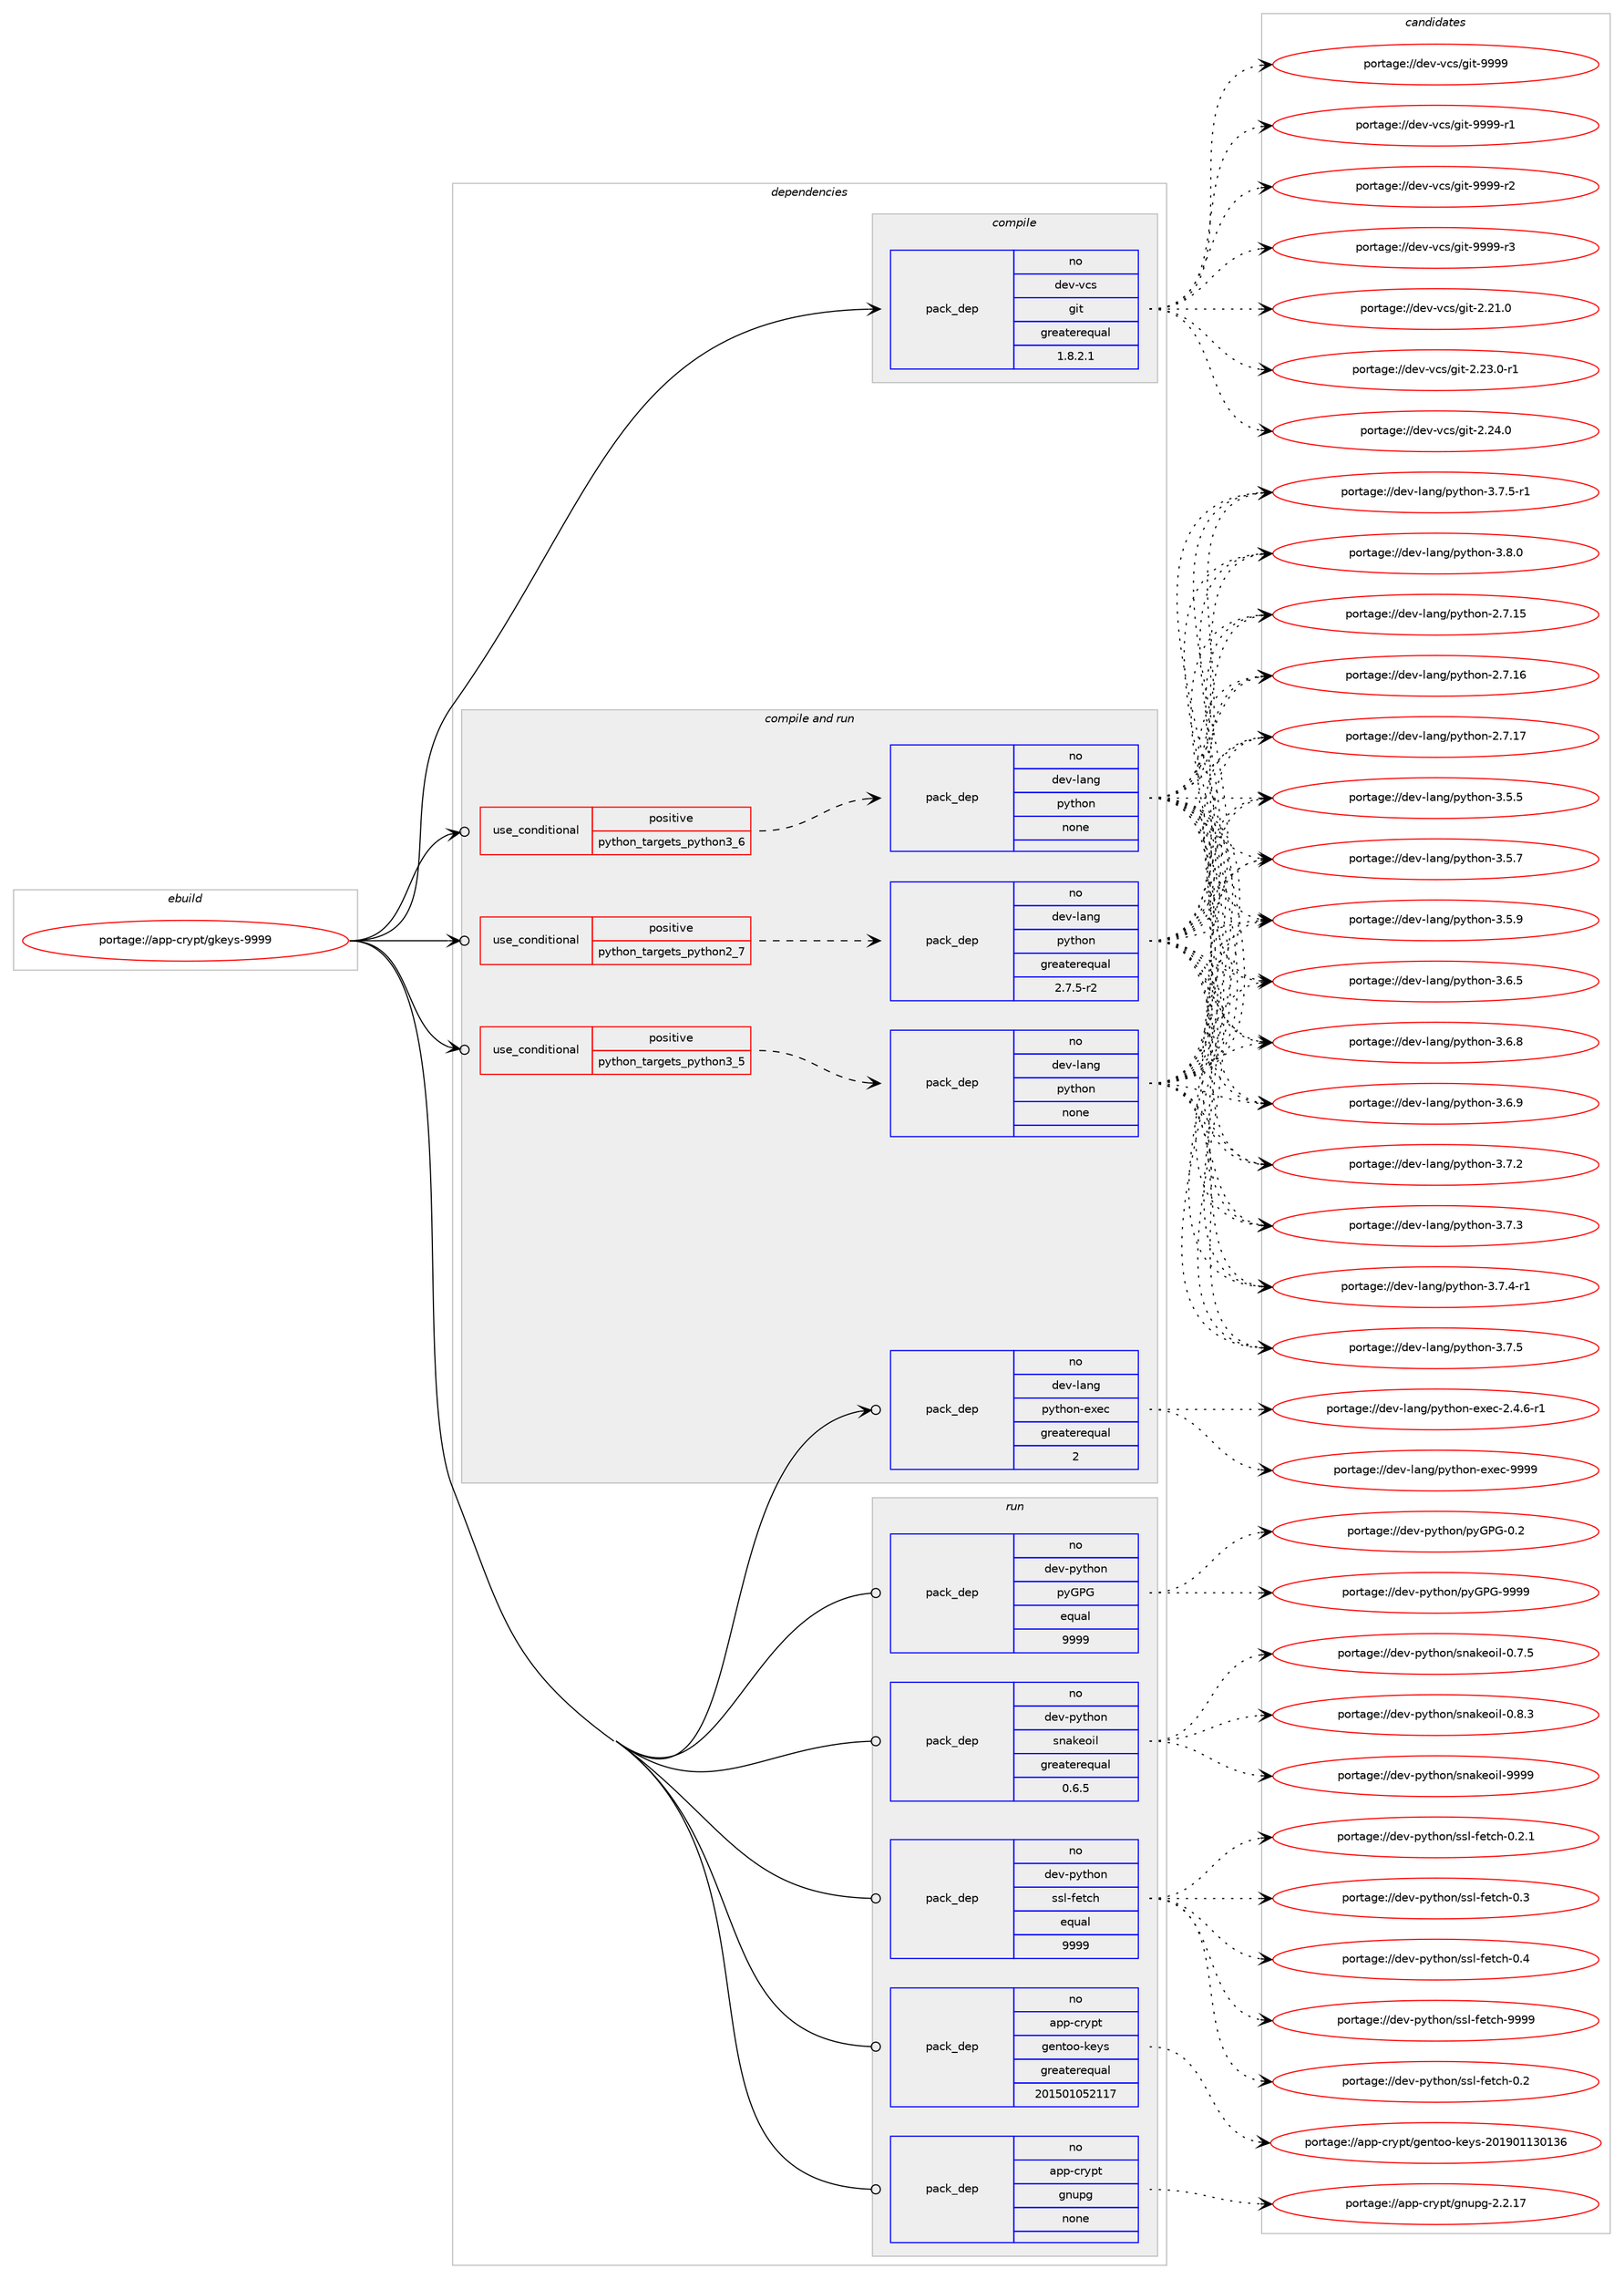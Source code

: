 digraph prolog {

# *************
# Graph options
# *************

newrank=true;
concentrate=true;
compound=true;
graph [rankdir=LR,fontname=Helvetica,fontsize=10,ranksep=1.5];#, ranksep=2.5, nodesep=0.2];
edge  [arrowhead=vee];
node  [fontname=Helvetica,fontsize=10];

# **********
# The ebuild
# **********

subgraph cluster_leftcol {
color=gray;
rank=same;
label=<<i>ebuild</i>>;
id [label="portage://app-crypt/gkeys-9999", color=red, width=4, href="../app-crypt/gkeys-9999.svg"];
}

# ****************
# The dependencies
# ****************

subgraph cluster_midcol {
color=gray;
label=<<i>dependencies</i>>;
subgraph cluster_compile {
fillcolor="#eeeeee";
style=filled;
label=<<i>compile</i>>;
subgraph pack9156 {
dependency12639 [label=<<TABLE BORDER="0" CELLBORDER="1" CELLSPACING="0" CELLPADDING="4" WIDTH="220"><TR><TD ROWSPAN="6" CELLPADDING="30">pack_dep</TD></TR><TR><TD WIDTH="110">no</TD></TR><TR><TD>dev-vcs</TD></TR><TR><TD>git</TD></TR><TR><TD>greaterequal</TD></TR><TR><TD>1.8.2.1</TD></TR></TABLE>>, shape=none, color=blue];
}
id:e -> dependency12639:w [weight=20,style="solid",arrowhead="vee"];
}
subgraph cluster_compileandrun {
fillcolor="#eeeeee";
style=filled;
label=<<i>compile and run</i>>;
subgraph cond3269 {
dependency12640 [label=<<TABLE BORDER="0" CELLBORDER="1" CELLSPACING="0" CELLPADDING="4"><TR><TD ROWSPAN="3" CELLPADDING="10">use_conditional</TD></TR><TR><TD>positive</TD></TR><TR><TD>python_targets_python2_7</TD></TR></TABLE>>, shape=none, color=red];
subgraph pack9157 {
dependency12641 [label=<<TABLE BORDER="0" CELLBORDER="1" CELLSPACING="0" CELLPADDING="4" WIDTH="220"><TR><TD ROWSPAN="6" CELLPADDING="30">pack_dep</TD></TR><TR><TD WIDTH="110">no</TD></TR><TR><TD>dev-lang</TD></TR><TR><TD>python</TD></TR><TR><TD>greaterequal</TD></TR><TR><TD>2.7.5-r2</TD></TR></TABLE>>, shape=none, color=blue];
}
dependency12640:e -> dependency12641:w [weight=20,style="dashed",arrowhead="vee"];
}
id:e -> dependency12640:w [weight=20,style="solid",arrowhead="odotvee"];
subgraph cond3270 {
dependency12642 [label=<<TABLE BORDER="0" CELLBORDER="1" CELLSPACING="0" CELLPADDING="4"><TR><TD ROWSPAN="3" CELLPADDING="10">use_conditional</TD></TR><TR><TD>positive</TD></TR><TR><TD>python_targets_python3_5</TD></TR></TABLE>>, shape=none, color=red];
subgraph pack9158 {
dependency12643 [label=<<TABLE BORDER="0" CELLBORDER="1" CELLSPACING="0" CELLPADDING="4" WIDTH="220"><TR><TD ROWSPAN="6" CELLPADDING="30">pack_dep</TD></TR><TR><TD WIDTH="110">no</TD></TR><TR><TD>dev-lang</TD></TR><TR><TD>python</TD></TR><TR><TD>none</TD></TR><TR><TD></TD></TR></TABLE>>, shape=none, color=blue];
}
dependency12642:e -> dependency12643:w [weight=20,style="dashed",arrowhead="vee"];
}
id:e -> dependency12642:w [weight=20,style="solid",arrowhead="odotvee"];
subgraph cond3271 {
dependency12644 [label=<<TABLE BORDER="0" CELLBORDER="1" CELLSPACING="0" CELLPADDING="4"><TR><TD ROWSPAN="3" CELLPADDING="10">use_conditional</TD></TR><TR><TD>positive</TD></TR><TR><TD>python_targets_python3_6</TD></TR></TABLE>>, shape=none, color=red];
subgraph pack9159 {
dependency12645 [label=<<TABLE BORDER="0" CELLBORDER="1" CELLSPACING="0" CELLPADDING="4" WIDTH="220"><TR><TD ROWSPAN="6" CELLPADDING="30">pack_dep</TD></TR><TR><TD WIDTH="110">no</TD></TR><TR><TD>dev-lang</TD></TR><TR><TD>python</TD></TR><TR><TD>none</TD></TR><TR><TD></TD></TR></TABLE>>, shape=none, color=blue];
}
dependency12644:e -> dependency12645:w [weight=20,style="dashed",arrowhead="vee"];
}
id:e -> dependency12644:w [weight=20,style="solid",arrowhead="odotvee"];
subgraph pack9160 {
dependency12646 [label=<<TABLE BORDER="0" CELLBORDER="1" CELLSPACING="0" CELLPADDING="4" WIDTH="220"><TR><TD ROWSPAN="6" CELLPADDING="30">pack_dep</TD></TR><TR><TD WIDTH="110">no</TD></TR><TR><TD>dev-lang</TD></TR><TR><TD>python-exec</TD></TR><TR><TD>greaterequal</TD></TR><TR><TD>2</TD></TR></TABLE>>, shape=none, color=blue];
}
id:e -> dependency12646:w [weight=20,style="solid",arrowhead="odotvee"];
}
subgraph cluster_run {
fillcolor="#eeeeee";
style=filled;
label=<<i>run</i>>;
subgraph pack9161 {
dependency12647 [label=<<TABLE BORDER="0" CELLBORDER="1" CELLSPACING="0" CELLPADDING="4" WIDTH="220"><TR><TD ROWSPAN="6" CELLPADDING="30">pack_dep</TD></TR><TR><TD WIDTH="110">no</TD></TR><TR><TD>app-crypt</TD></TR><TR><TD>gentoo-keys</TD></TR><TR><TD>greaterequal</TD></TR><TR><TD>201501052117</TD></TR></TABLE>>, shape=none, color=blue];
}
id:e -> dependency12647:w [weight=20,style="solid",arrowhead="odot"];
subgraph pack9162 {
dependency12648 [label=<<TABLE BORDER="0" CELLBORDER="1" CELLSPACING="0" CELLPADDING="4" WIDTH="220"><TR><TD ROWSPAN="6" CELLPADDING="30">pack_dep</TD></TR><TR><TD WIDTH="110">no</TD></TR><TR><TD>app-crypt</TD></TR><TR><TD>gnupg</TD></TR><TR><TD>none</TD></TR><TR><TD></TD></TR></TABLE>>, shape=none, color=blue];
}
id:e -> dependency12648:w [weight=20,style="solid",arrowhead="odot"];
subgraph pack9163 {
dependency12649 [label=<<TABLE BORDER="0" CELLBORDER="1" CELLSPACING="0" CELLPADDING="4" WIDTH="220"><TR><TD ROWSPAN="6" CELLPADDING="30">pack_dep</TD></TR><TR><TD WIDTH="110">no</TD></TR><TR><TD>dev-python</TD></TR><TR><TD>pyGPG</TD></TR><TR><TD>equal</TD></TR><TR><TD>9999</TD></TR></TABLE>>, shape=none, color=blue];
}
id:e -> dependency12649:w [weight=20,style="solid",arrowhead="odot"];
subgraph pack9164 {
dependency12650 [label=<<TABLE BORDER="0" CELLBORDER="1" CELLSPACING="0" CELLPADDING="4" WIDTH="220"><TR><TD ROWSPAN="6" CELLPADDING="30">pack_dep</TD></TR><TR><TD WIDTH="110">no</TD></TR><TR><TD>dev-python</TD></TR><TR><TD>snakeoil</TD></TR><TR><TD>greaterequal</TD></TR><TR><TD>0.6.5</TD></TR></TABLE>>, shape=none, color=blue];
}
id:e -> dependency12650:w [weight=20,style="solid",arrowhead="odot"];
subgraph pack9165 {
dependency12651 [label=<<TABLE BORDER="0" CELLBORDER="1" CELLSPACING="0" CELLPADDING="4" WIDTH="220"><TR><TD ROWSPAN="6" CELLPADDING="30">pack_dep</TD></TR><TR><TD WIDTH="110">no</TD></TR><TR><TD>dev-python</TD></TR><TR><TD>ssl-fetch</TD></TR><TR><TD>equal</TD></TR><TR><TD>9999</TD></TR></TABLE>>, shape=none, color=blue];
}
id:e -> dependency12651:w [weight=20,style="solid",arrowhead="odot"];
}
}

# **************
# The candidates
# **************

subgraph cluster_choices {
rank=same;
color=gray;
label=<<i>candidates</i>>;

subgraph choice9156 {
color=black;
nodesep=1;
choiceportage10010111845118991154710310511645504650494648 [label="portage://dev-vcs/git-2.21.0", color=red, width=4,href="../dev-vcs/git-2.21.0.svg"];
choiceportage100101118451189911547103105116455046505146484511449 [label="portage://dev-vcs/git-2.23.0-r1", color=red, width=4,href="../dev-vcs/git-2.23.0-r1.svg"];
choiceportage10010111845118991154710310511645504650524648 [label="portage://dev-vcs/git-2.24.0", color=red, width=4,href="../dev-vcs/git-2.24.0.svg"];
choiceportage1001011184511899115471031051164557575757 [label="portage://dev-vcs/git-9999", color=red, width=4,href="../dev-vcs/git-9999.svg"];
choiceportage10010111845118991154710310511645575757574511449 [label="portage://dev-vcs/git-9999-r1", color=red, width=4,href="../dev-vcs/git-9999-r1.svg"];
choiceportage10010111845118991154710310511645575757574511450 [label="portage://dev-vcs/git-9999-r2", color=red, width=4,href="../dev-vcs/git-9999-r2.svg"];
choiceportage10010111845118991154710310511645575757574511451 [label="portage://dev-vcs/git-9999-r3", color=red, width=4,href="../dev-vcs/git-9999-r3.svg"];
dependency12639:e -> choiceportage10010111845118991154710310511645504650494648:w [style=dotted,weight="100"];
dependency12639:e -> choiceportage100101118451189911547103105116455046505146484511449:w [style=dotted,weight="100"];
dependency12639:e -> choiceportage10010111845118991154710310511645504650524648:w [style=dotted,weight="100"];
dependency12639:e -> choiceportage1001011184511899115471031051164557575757:w [style=dotted,weight="100"];
dependency12639:e -> choiceportage10010111845118991154710310511645575757574511449:w [style=dotted,weight="100"];
dependency12639:e -> choiceportage10010111845118991154710310511645575757574511450:w [style=dotted,weight="100"];
dependency12639:e -> choiceportage10010111845118991154710310511645575757574511451:w [style=dotted,weight="100"];
}
subgraph choice9157 {
color=black;
nodesep=1;
choiceportage10010111845108971101034711212111610411111045504655464953 [label="portage://dev-lang/python-2.7.15", color=red, width=4,href="../dev-lang/python-2.7.15.svg"];
choiceportage10010111845108971101034711212111610411111045504655464954 [label="portage://dev-lang/python-2.7.16", color=red, width=4,href="../dev-lang/python-2.7.16.svg"];
choiceportage10010111845108971101034711212111610411111045504655464955 [label="portage://dev-lang/python-2.7.17", color=red, width=4,href="../dev-lang/python-2.7.17.svg"];
choiceportage100101118451089711010347112121116104111110455146534653 [label="portage://dev-lang/python-3.5.5", color=red, width=4,href="../dev-lang/python-3.5.5.svg"];
choiceportage100101118451089711010347112121116104111110455146534655 [label="portage://dev-lang/python-3.5.7", color=red, width=4,href="../dev-lang/python-3.5.7.svg"];
choiceportage100101118451089711010347112121116104111110455146534657 [label="portage://dev-lang/python-3.5.9", color=red, width=4,href="../dev-lang/python-3.5.9.svg"];
choiceportage100101118451089711010347112121116104111110455146544653 [label="portage://dev-lang/python-3.6.5", color=red, width=4,href="../dev-lang/python-3.6.5.svg"];
choiceportage100101118451089711010347112121116104111110455146544656 [label="portage://dev-lang/python-3.6.8", color=red, width=4,href="../dev-lang/python-3.6.8.svg"];
choiceportage100101118451089711010347112121116104111110455146544657 [label="portage://dev-lang/python-3.6.9", color=red, width=4,href="../dev-lang/python-3.6.9.svg"];
choiceportage100101118451089711010347112121116104111110455146554650 [label="portage://dev-lang/python-3.7.2", color=red, width=4,href="../dev-lang/python-3.7.2.svg"];
choiceportage100101118451089711010347112121116104111110455146554651 [label="portage://dev-lang/python-3.7.3", color=red, width=4,href="../dev-lang/python-3.7.3.svg"];
choiceportage1001011184510897110103471121211161041111104551465546524511449 [label="portage://dev-lang/python-3.7.4-r1", color=red, width=4,href="../dev-lang/python-3.7.4-r1.svg"];
choiceportage100101118451089711010347112121116104111110455146554653 [label="portage://dev-lang/python-3.7.5", color=red, width=4,href="../dev-lang/python-3.7.5.svg"];
choiceportage1001011184510897110103471121211161041111104551465546534511449 [label="portage://dev-lang/python-3.7.5-r1", color=red, width=4,href="../dev-lang/python-3.7.5-r1.svg"];
choiceportage100101118451089711010347112121116104111110455146564648 [label="portage://dev-lang/python-3.8.0", color=red, width=4,href="../dev-lang/python-3.8.0.svg"];
dependency12641:e -> choiceportage10010111845108971101034711212111610411111045504655464953:w [style=dotted,weight="100"];
dependency12641:e -> choiceportage10010111845108971101034711212111610411111045504655464954:w [style=dotted,weight="100"];
dependency12641:e -> choiceportage10010111845108971101034711212111610411111045504655464955:w [style=dotted,weight="100"];
dependency12641:e -> choiceportage100101118451089711010347112121116104111110455146534653:w [style=dotted,weight="100"];
dependency12641:e -> choiceportage100101118451089711010347112121116104111110455146534655:w [style=dotted,weight="100"];
dependency12641:e -> choiceportage100101118451089711010347112121116104111110455146534657:w [style=dotted,weight="100"];
dependency12641:e -> choiceportage100101118451089711010347112121116104111110455146544653:w [style=dotted,weight="100"];
dependency12641:e -> choiceportage100101118451089711010347112121116104111110455146544656:w [style=dotted,weight="100"];
dependency12641:e -> choiceportage100101118451089711010347112121116104111110455146544657:w [style=dotted,weight="100"];
dependency12641:e -> choiceportage100101118451089711010347112121116104111110455146554650:w [style=dotted,weight="100"];
dependency12641:e -> choiceportage100101118451089711010347112121116104111110455146554651:w [style=dotted,weight="100"];
dependency12641:e -> choiceportage1001011184510897110103471121211161041111104551465546524511449:w [style=dotted,weight="100"];
dependency12641:e -> choiceportage100101118451089711010347112121116104111110455146554653:w [style=dotted,weight="100"];
dependency12641:e -> choiceportage1001011184510897110103471121211161041111104551465546534511449:w [style=dotted,weight="100"];
dependency12641:e -> choiceportage100101118451089711010347112121116104111110455146564648:w [style=dotted,weight="100"];
}
subgraph choice9158 {
color=black;
nodesep=1;
choiceportage10010111845108971101034711212111610411111045504655464953 [label="portage://dev-lang/python-2.7.15", color=red, width=4,href="../dev-lang/python-2.7.15.svg"];
choiceportage10010111845108971101034711212111610411111045504655464954 [label="portage://dev-lang/python-2.7.16", color=red, width=4,href="../dev-lang/python-2.7.16.svg"];
choiceportage10010111845108971101034711212111610411111045504655464955 [label="portage://dev-lang/python-2.7.17", color=red, width=4,href="../dev-lang/python-2.7.17.svg"];
choiceportage100101118451089711010347112121116104111110455146534653 [label="portage://dev-lang/python-3.5.5", color=red, width=4,href="../dev-lang/python-3.5.5.svg"];
choiceportage100101118451089711010347112121116104111110455146534655 [label="portage://dev-lang/python-3.5.7", color=red, width=4,href="../dev-lang/python-3.5.7.svg"];
choiceportage100101118451089711010347112121116104111110455146534657 [label="portage://dev-lang/python-3.5.9", color=red, width=4,href="../dev-lang/python-3.5.9.svg"];
choiceportage100101118451089711010347112121116104111110455146544653 [label="portage://dev-lang/python-3.6.5", color=red, width=4,href="../dev-lang/python-3.6.5.svg"];
choiceportage100101118451089711010347112121116104111110455146544656 [label="portage://dev-lang/python-3.6.8", color=red, width=4,href="../dev-lang/python-3.6.8.svg"];
choiceportage100101118451089711010347112121116104111110455146544657 [label="portage://dev-lang/python-3.6.9", color=red, width=4,href="../dev-lang/python-3.6.9.svg"];
choiceportage100101118451089711010347112121116104111110455146554650 [label="portage://dev-lang/python-3.7.2", color=red, width=4,href="../dev-lang/python-3.7.2.svg"];
choiceportage100101118451089711010347112121116104111110455146554651 [label="portage://dev-lang/python-3.7.3", color=red, width=4,href="../dev-lang/python-3.7.3.svg"];
choiceportage1001011184510897110103471121211161041111104551465546524511449 [label="portage://dev-lang/python-3.7.4-r1", color=red, width=4,href="../dev-lang/python-3.7.4-r1.svg"];
choiceportage100101118451089711010347112121116104111110455146554653 [label="portage://dev-lang/python-3.7.5", color=red, width=4,href="../dev-lang/python-3.7.5.svg"];
choiceportage1001011184510897110103471121211161041111104551465546534511449 [label="portage://dev-lang/python-3.7.5-r1", color=red, width=4,href="../dev-lang/python-3.7.5-r1.svg"];
choiceportage100101118451089711010347112121116104111110455146564648 [label="portage://dev-lang/python-3.8.0", color=red, width=4,href="../dev-lang/python-3.8.0.svg"];
dependency12643:e -> choiceportage10010111845108971101034711212111610411111045504655464953:w [style=dotted,weight="100"];
dependency12643:e -> choiceportage10010111845108971101034711212111610411111045504655464954:w [style=dotted,weight="100"];
dependency12643:e -> choiceportage10010111845108971101034711212111610411111045504655464955:w [style=dotted,weight="100"];
dependency12643:e -> choiceportage100101118451089711010347112121116104111110455146534653:w [style=dotted,weight="100"];
dependency12643:e -> choiceportage100101118451089711010347112121116104111110455146534655:w [style=dotted,weight="100"];
dependency12643:e -> choiceportage100101118451089711010347112121116104111110455146534657:w [style=dotted,weight="100"];
dependency12643:e -> choiceportage100101118451089711010347112121116104111110455146544653:w [style=dotted,weight="100"];
dependency12643:e -> choiceportage100101118451089711010347112121116104111110455146544656:w [style=dotted,weight="100"];
dependency12643:e -> choiceportage100101118451089711010347112121116104111110455146544657:w [style=dotted,weight="100"];
dependency12643:e -> choiceportage100101118451089711010347112121116104111110455146554650:w [style=dotted,weight="100"];
dependency12643:e -> choiceportage100101118451089711010347112121116104111110455146554651:w [style=dotted,weight="100"];
dependency12643:e -> choiceportage1001011184510897110103471121211161041111104551465546524511449:w [style=dotted,weight="100"];
dependency12643:e -> choiceportage100101118451089711010347112121116104111110455146554653:w [style=dotted,weight="100"];
dependency12643:e -> choiceportage1001011184510897110103471121211161041111104551465546534511449:w [style=dotted,weight="100"];
dependency12643:e -> choiceportage100101118451089711010347112121116104111110455146564648:w [style=dotted,weight="100"];
}
subgraph choice9159 {
color=black;
nodesep=1;
choiceportage10010111845108971101034711212111610411111045504655464953 [label="portage://dev-lang/python-2.7.15", color=red, width=4,href="../dev-lang/python-2.7.15.svg"];
choiceportage10010111845108971101034711212111610411111045504655464954 [label="portage://dev-lang/python-2.7.16", color=red, width=4,href="../dev-lang/python-2.7.16.svg"];
choiceportage10010111845108971101034711212111610411111045504655464955 [label="portage://dev-lang/python-2.7.17", color=red, width=4,href="../dev-lang/python-2.7.17.svg"];
choiceportage100101118451089711010347112121116104111110455146534653 [label="portage://dev-lang/python-3.5.5", color=red, width=4,href="../dev-lang/python-3.5.5.svg"];
choiceportage100101118451089711010347112121116104111110455146534655 [label="portage://dev-lang/python-3.5.7", color=red, width=4,href="../dev-lang/python-3.5.7.svg"];
choiceportage100101118451089711010347112121116104111110455146534657 [label="portage://dev-lang/python-3.5.9", color=red, width=4,href="../dev-lang/python-3.5.9.svg"];
choiceportage100101118451089711010347112121116104111110455146544653 [label="portage://dev-lang/python-3.6.5", color=red, width=4,href="../dev-lang/python-3.6.5.svg"];
choiceportage100101118451089711010347112121116104111110455146544656 [label="portage://dev-lang/python-3.6.8", color=red, width=4,href="../dev-lang/python-3.6.8.svg"];
choiceportage100101118451089711010347112121116104111110455146544657 [label="portage://dev-lang/python-3.6.9", color=red, width=4,href="../dev-lang/python-3.6.9.svg"];
choiceportage100101118451089711010347112121116104111110455146554650 [label="portage://dev-lang/python-3.7.2", color=red, width=4,href="../dev-lang/python-3.7.2.svg"];
choiceportage100101118451089711010347112121116104111110455146554651 [label="portage://dev-lang/python-3.7.3", color=red, width=4,href="../dev-lang/python-3.7.3.svg"];
choiceportage1001011184510897110103471121211161041111104551465546524511449 [label="portage://dev-lang/python-3.7.4-r1", color=red, width=4,href="../dev-lang/python-3.7.4-r1.svg"];
choiceportage100101118451089711010347112121116104111110455146554653 [label="portage://dev-lang/python-3.7.5", color=red, width=4,href="../dev-lang/python-3.7.5.svg"];
choiceportage1001011184510897110103471121211161041111104551465546534511449 [label="portage://dev-lang/python-3.7.5-r1", color=red, width=4,href="../dev-lang/python-3.7.5-r1.svg"];
choiceportage100101118451089711010347112121116104111110455146564648 [label="portage://dev-lang/python-3.8.0", color=red, width=4,href="../dev-lang/python-3.8.0.svg"];
dependency12645:e -> choiceportage10010111845108971101034711212111610411111045504655464953:w [style=dotted,weight="100"];
dependency12645:e -> choiceportage10010111845108971101034711212111610411111045504655464954:w [style=dotted,weight="100"];
dependency12645:e -> choiceportage10010111845108971101034711212111610411111045504655464955:w [style=dotted,weight="100"];
dependency12645:e -> choiceportage100101118451089711010347112121116104111110455146534653:w [style=dotted,weight="100"];
dependency12645:e -> choiceportage100101118451089711010347112121116104111110455146534655:w [style=dotted,weight="100"];
dependency12645:e -> choiceportage100101118451089711010347112121116104111110455146534657:w [style=dotted,weight="100"];
dependency12645:e -> choiceportage100101118451089711010347112121116104111110455146544653:w [style=dotted,weight="100"];
dependency12645:e -> choiceportage100101118451089711010347112121116104111110455146544656:w [style=dotted,weight="100"];
dependency12645:e -> choiceportage100101118451089711010347112121116104111110455146544657:w [style=dotted,weight="100"];
dependency12645:e -> choiceportage100101118451089711010347112121116104111110455146554650:w [style=dotted,weight="100"];
dependency12645:e -> choiceportage100101118451089711010347112121116104111110455146554651:w [style=dotted,weight="100"];
dependency12645:e -> choiceportage1001011184510897110103471121211161041111104551465546524511449:w [style=dotted,weight="100"];
dependency12645:e -> choiceportage100101118451089711010347112121116104111110455146554653:w [style=dotted,weight="100"];
dependency12645:e -> choiceportage1001011184510897110103471121211161041111104551465546534511449:w [style=dotted,weight="100"];
dependency12645:e -> choiceportage100101118451089711010347112121116104111110455146564648:w [style=dotted,weight="100"];
}
subgraph choice9160 {
color=black;
nodesep=1;
choiceportage10010111845108971101034711212111610411111045101120101994550465246544511449 [label="portage://dev-lang/python-exec-2.4.6-r1", color=red, width=4,href="../dev-lang/python-exec-2.4.6-r1.svg"];
choiceportage10010111845108971101034711212111610411111045101120101994557575757 [label="portage://dev-lang/python-exec-9999", color=red, width=4,href="../dev-lang/python-exec-9999.svg"];
dependency12646:e -> choiceportage10010111845108971101034711212111610411111045101120101994550465246544511449:w [style=dotted,weight="100"];
dependency12646:e -> choiceportage10010111845108971101034711212111610411111045101120101994557575757:w [style=dotted,weight="100"];
}
subgraph choice9161 {
color=black;
nodesep=1;
choiceportage971121124599114121112116471031011101161111114510710112111545504849574849495148495154 [label="portage://app-crypt/gentoo-keys-201901130136", color=red, width=4,href="../app-crypt/gentoo-keys-201901130136.svg"];
dependency12647:e -> choiceportage971121124599114121112116471031011101161111114510710112111545504849574849495148495154:w [style=dotted,weight="100"];
}
subgraph choice9162 {
color=black;
nodesep=1;
choiceportage9711211245991141211121164710311011711210345504650464955 [label="portage://app-crypt/gnupg-2.2.17", color=red, width=4,href="../app-crypt/gnupg-2.2.17.svg"];
dependency12648:e -> choiceportage9711211245991141211121164710311011711210345504650464955:w [style=dotted,weight="100"];
}
subgraph choice9163 {
color=black;
nodesep=1;
choiceportage100101118451121211161041111104711212171807145484650 [label="portage://dev-python/pyGPG-0.2", color=red, width=4,href="../dev-python/pyGPG-0.2.svg"];
choiceportage10010111845112121116104111110471121217180714557575757 [label="portage://dev-python/pyGPG-9999", color=red, width=4,href="../dev-python/pyGPG-9999.svg"];
dependency12649:e -> choiceportage100101118451121211161041111104711212171807145484650:w [style=dotted,weight="100"];
dependency12649:e -> choiceportage10010111845112121116104111110471121217180714557575757:w [style=dotted,weight="100"];
}
subgraph choice9164 {
color=black;
nodesep=1;
choiceportage100101118451121211161041111104711511097107101111105108454846554653 [label="portage://dev-python/snakeoil-0.7.5", color=red, width=4,href="../dev-python/snakeoil-0.7.5.svg"];
choiceportage100101118451121211161041111104711511097107101111105108454846564651 [label="portage://dev-python/snakeoil-0.8.3", color=red, width=4,href="../dev-python/snakeoil-0.8.3.svg"];
choiceportage1001011184511212111610411111047115110971071011111051084557575757 [label="portage://dev-python/snakeoil-9999", color=red, width=4,href="../dev-python/snakeoil-9999.svg"];
dependency12650:e -> choiceportage100101118451121211161041111104711511097107101111105108454846554653:w [style=dotted,weight="100"];
dependency12650:e -> choiceportage100101118451121211161041111104711511097107101111105108454846564651:w [style=dotted,weight="100"];
dependency12650:e -> choiceportage1001011184511212111610411111047115110971071011111051084557575757:w [style=dotted,weight="100"];
}
subgraph choice9165 {
color=black;
nodesep=1;
choiceportage1001011184511212111610411111047115115108451021011169910445484650 [label="portage://dev-python/ssl-fetch-0.2", color=red, width=4,href="../dev-python/ssl-fetch-0.2.svg"];
choiceportage10010111845112121116104111110471151151084510210111699104454846504649 [label="portage://dev-python/ssl-fetch-0.2.1", color=red, width=4,href="../dev-python/ssl-fetch-0.2.1.svg"];
choiceportage1001011184511212111610411111047115115108451021011169910445484651 [label="portage://dev-python/ssl-fetch-0.3", color=red, width=4,href="../dev-python/ssl-fetch-0.3.svg"];
choiceportage1001011184511212111610411111047115115108451021011169910445484652 [label="portage://dev-python/ssl-fetch-0.4", color=red, width=4,href="../dev-python/ssl-fetch-0.4.svg"];
choiceportage100101118451121211161041111104711511510845102101116991044557575757 [label="portage://dev-python/ssl-fetch-9999", color=red, width=4,href="../dev-python/ssl-fetch-9999.svg"];
dependency12651:e -> choiceportage1001011184511212111610411111047115115108451021011169910445484650:w [style=dotted,weight="100"];
dependency12651:e -> choiceportage10010111845112121116104111110471151151084510210111699104454846504649:w [style=dotted,weight="100"];
dependency12651:e -> choiceportage1001011184511212111610411111047115115108451021011169910445484651:w [style=dotted,weight="100"];
dependency12651:e -> choiceportage1001011184511212111610411111047115115108451021011169910445484652:w [style=dotted,weight="100"];
dependency12651:e -> choiceportage100101118451121211161041111104711511510845102101116991044557575757:w [style=dotted,weight="100"];
}
}

}
